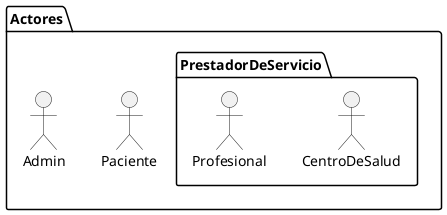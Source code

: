 @startuml
package Actores {
    actor Paciente
    :Admin:

    package PrestadorDeServicio{
        actor CentroDeSalud
        :Profesional:
    }
}
@enduml


